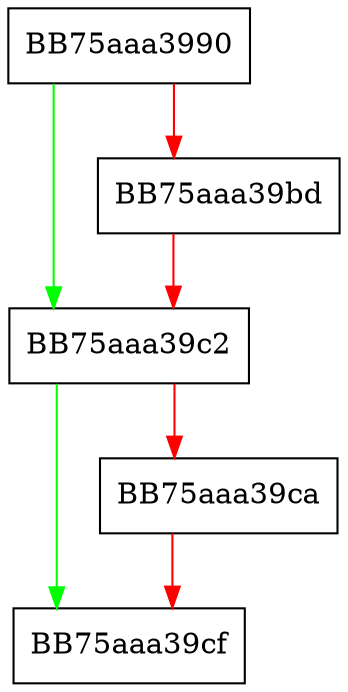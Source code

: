 digraph RpfAPI_vfo_read {
  node [shape="box"];
  graph [splines=ortho];
  BB75aaa3990 -> BB75aaa39c2 [color="green"];
  BB75aaa3990 -> BB75aaa39bd [color="red"];
  BB75aaa39bd -> BB75aaa39c2 [color="red"];
  BB75aaa39c2 -> BB75aaa39cf [color="green"];
  BB75aaa39c2 -> BB75aaa39ca [color="red"];
  BB75aaa39ca -> BB75aaa39cf [color="red"];
}